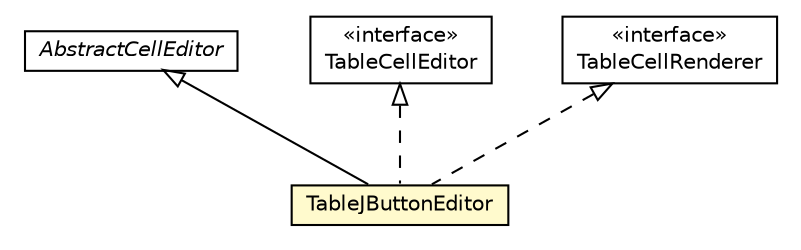 #!/usr/local/bin/dot
#
# Class diagram 
# Generated by UMLGraph version R5_6-24-gf6e263 (http://www.umlgraph.org/)
#

digraph G {
	edge [fontname="Helvetica",fontsize=10,labelfontname="Helvetica",labelfontsize=10];
	node [fontname="Helvetica",fontsize=10,shape=plaintext];
	nodesep=0.25;
	ranksep=0.5;
	// org.universAAL.ui.handler.gui.swing.model.FormControl.swingModel.TableJButtonEditor
	c8003127 [label=<<table title="org.universAAL.ui.handler.gui.swing.model.FormControl.swingModel.TableJButtonEditor" border="0" cellborder="1" cellspacing="0" cellpadding="2" port="p" bgcolor="lemonChiffon" href="./TableJButtonEditor.html">
		<tr><td><table border="0" cellspacing="0" cellpadding="1">
<tr><td align="center" balign="center"> TableJButtonEditor </td></tr>
		</table></td></tr>
		</table>>, URL="./TableJButtonEditor.html", fontname="Helvetica", fontcolor="black", fontsize=10.0];
	//org.universAAL.ui.handler.gui.swing.model.FormControl.swingModel.TableJButtonEditor extends javax.swing.AbstractCellEditor
	c8003747:p -> c8003127:p [dir=back,arrowtail=empty];
	//org.universAAL.ui.handler.gui.swing.model.FormControl.swingModel.TableJButtonEditor implements javax.swing.table.TableCellEditor
	c8003748:p -> c8003127:p [dir=back,arrowtail=empty,style=dashed];
	//org.universAAL.ui.handler.gui.swing.model.FormControl.swingModel.TableJButtonEditor implements javax.swing.table.TableCellRenderer
	c8003749:p -> c8003127:p [dir=back,arrowtail=empty,style=dashed];
	// javax.swing.table.TableCellRenderer
	c8003749 [label=<<table title="javax.swing.table.TableCellRenderer" border="0" cellborder="1" cellspacing="0" cellpadding="2" port="p" href="http://java.sun.com/j2se/1.4.2/docs/api/javax/swing/table/TableCellRenderer.html">
		<tr><td><table border="0" cellspacing="0" cellpadding="1">
<tr><td align="center" balign="center"> &#171;interface&#187; </td></tr>
<tr><td align="center" balign="center"> TableCellRenderer </td></tr>
		</table></td></tr>
		</table>>, URL="http://java.sun.com/j2se/1.4.2/docs/api/javax/swing/table/TableCellRenderer.html", fontname="Helvetica", fontcolor="black", fontsize=10.0];
	// javax.swing.table.TableCellEditor
	c8003748 [label=<<table title="javax.swing.table.TableCellEditor" border="0" cellborder="1" cellspacing="0" cellpadding="2" port="p" href="http://java.sun.com/j2se/1.4.2/docs/api/javax/swing/table/TableCellEditor.html">
		<tr><td><table border="0" cellspacing="0" cellpadding="1">
<tr><td align="center" balign="center"> &#171;interface&#187; </td></tr>
<tr><td align="center" balign="center"> TableCellEditor </td></tr>
		</table></td></tr>
		</table>>, URL="http://java.sun.com/j2se/1.4.2/docs/api/javax/swing/table/TableCellEditor.html", fontname="Helvetica", fontcolor="black", fontsize=10.0];
	// javax.swing.AbstractCellEditor
	c8003747 [label=<<table title="javax.swing.AbstractCellEditor" border="0" cellborder="1" cellspacing="0" cellpadding="2" port="p" href="http://java.sun.com/j2se/1.4.2/docs/api/javax/swing/AbstractCellEditor.html">
		<tr><td><table border="0" cellspacing="0" cellpadding="1">
<tr><td align="center" balign="center"><font face="Helvetica-Oblique"> AbstractCellEditor </font></td></tr>
		</table></td></tr>
		</table>>, URL="http://java.sun.com/j2se/1.4.2/docs/api/javax/swing/AbstractCellEditor.html", fontname="Helvetica", fontcolor="black", fontsize=10.0];
}

